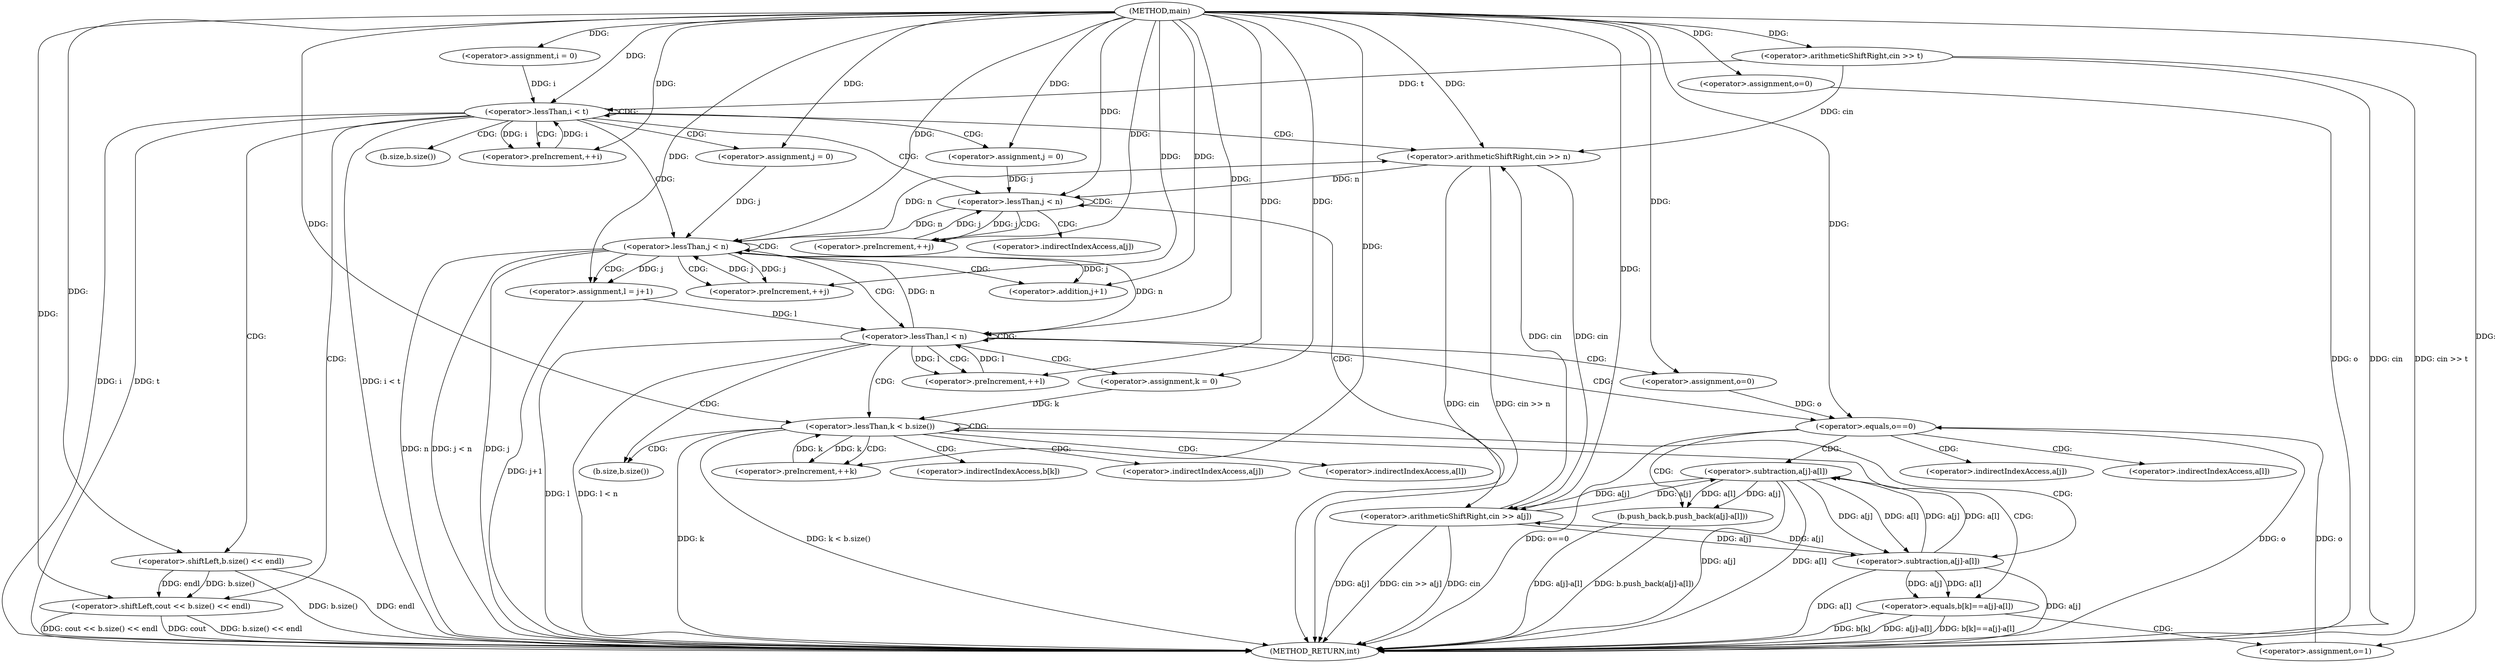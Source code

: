 digraph "main" {  
"1000140" [label = "(METHOD,main)" ]
"1000255" [label = "(METHOD_RETURN,int)" ]
"1000145" [label = "(<operator>.assignment,o=0)" ]
"1000148" [label = "(<operator>.arithmeticShiftRight,cin >> t)" ]
"1000153" [label = "(<operator>.assignment,i = 0)" ]
"1000156" [label = "(<operator>.lessThan,i < t)" ]
"1000159" [label = "(<operator>.preIncrement,++i)" ]
"1000162" [label = "(<operator>.arithmeticShiftRight,cin >> n)" ]
"1000250" [label = "(<operator>.shiftLeft,cout << b.size() << endl)" ]
"1000169" [label = "(<operator>.assignment,j = 0)" ]
"1000172" [label = "(<operator>.lessThan,j < n)" ]
"1000175" [label = "(<operator>.preIncrement,++j)" ]
"1000185" [label = "(<operator>.assignment,j = 0)" ]
"1000188" [label = "(<operator>.lessThan,j < n)" ]
"1000191" [label = "(<operator>.preIncrement,++j)" ]
"1000178" [label = "(<operator>.arithmeticShiftRight,cin >> a[j])" ]
"1000252" [label = "(<operator>.shiftLeft,b.size() << endl)" ]
"1000196" [label = "(<operator>.assignment,l = j+1)" ]
"1000201" [label = "(<operator>.lessThan,l < n)" ]
"1000204" [label = "(<operator>.preIncrement,++l)" ]
"1000207" [label = "(<operator>.assignment,o=0)" ]
"1000198" [label = "(<operator>.addition,j+1)" ]
"1000212" [label = "(<operator>.assignment,k = 0)" ]
"1000215" [label = "(<operator>.lessThan,k < b.size())" ]
"1000218" [label = "(<operator>.preIncrement,++k)" ]
"1000238" [label = "(<operator>.equals,o==0)" ]
"1000242" [label = "(b.push_back,b.push_back(a[j]-a[l]))" ]
"1000222" [label = "(<operator>.equals,b[k]==a[j]-a[l])" ]
"1000234" [label = "(<operator>.assignment,o=1)" ]
"1000243" [label = "(<operator>.subtraction,a[j]-a[l])" ]
"1000226" [label = "(<operator>.subtraction,a[j]-a[l])" ]
"1000253" [label = "(b.size,b.size())" ]
"1000180" [label = "(<operator>.indirectIndexAccess,a[j])" ]
"1000217" [label = "(b.size,b.size())" ]
"1000223" [label = "(<operator>.indirectIndexAccess,b[k])" ]
"1000244" [label = "(<operator>.indirectIndexAccess,a[j])" ]
"1000247" [label = "(<operator>.indirectIndexAccess,a[l])" ]
"1000227" [label = "(<operator>.indirectIndexAccess,a[j])" ]
"1000230" [label = "(<operator>.indirectIndexAccess,a[l])" ]
  "1000145" -> "1000255"  [ label = "DDG: o"] 
  "1000148" -> "1000255"  [ label = "DDG: cin"] 
  "1000148" -> "1000255"  [ label = "DDG: cin >> t"] 
  "1000156" -> "1000255"  [ label = "DDG: i"] 
  "1000156" -> "1000255"  [ label = "DDG: t"] 
  "1000156" -> "1000255"  [ label = "DDG: i < t"] 
  "1000162" -> "1000255"  [ label = "DDG: cin"] 
  "1000162" -> "1000255"  [ label = "DDG: cin >> n"] 
  "1000188" -> "1000255"  [ label = "DDG: j"] 
  "1000188" -> "1000255"  [ label = "DDG: n"] 
  "1000188" -> "1000255"  [ label = "DDG: j < n"] 
  "1000252" -> "1000255"  [ label = "DDG: b.size()"] 
  "1000250" -> "1000255"  [ label = "DDG: b.size() << endl"] 
  "1000250" -> "1000255"  [ label = "DDG: cout << b.size() << endl"] 
  "1000196" -> "1000255"  [ label = "DDG: j+1"] 
  "1000201" -> "1000255"  [ label = "DDG: l"] 
  "1000201" -> "1000255"  [ label = "DDG: l < n"] 
  "1000215" -> "1000255"  [ label = "DDG: k"] 
  "1000215" -> "1000255"  [ label = "DDG: k < b.size()"] 
  "1000238" -> "1000255"  [ label = "DDG: o"] 
  "1000238" -> "1000255"  [ label = "DDG: o==0"] 
  "1000243" -> "1000255"  [ label = "DDG: a[j]"] 
  "1000243" -> "1000255"  [ label = "DDG: a[l]"] 
  "1000242" -> "1000255"  [ label = "DDG: a[j]-a[l]"] 
  "1000242" -> "1000255"  [ label = "DDG: b.push_back(a[j]-a[l])"] 
  "1000222" -> "1000255"  [ label = "DDG: b[k]"] 
  "1000226" -> "1000255"  [ label = "DDG: a[j]"] 
  "1000226" -> "1000255"  [ label = "DDG: a[l]"] 
  "1000222" -> "1000255"  [ label = "DDG: a[j]-a[l]"] 
  "1000222" -> "1000255"  [ label = "DDG: b[k]==a[j]-a[l]"] 
  "1000178" -> "1000255"  [ label = "DDG: cin"] 
  "1000178" -> "1000255"  [ label = "DDG: a[j]"] 
  "1000178" -> "1000255"  [ label = "DDG: cin >> a[j]"] 
  "1000250" -> "1000255"  [ label = "DDG: cout"] 
  "1000252" -> "1000255"  [ label = "DDG: endl"] 
  "1000140" -> "1000145"  [ label = "DDG: "] 
  "1000140" -> "1000148"  [ label = "DDG: "] 
  "1000140" -> "1000153"  [ label = "DDG: "] 
  "1000153" -> "1000156"  [ label = "DDG: i"] 
  "1000159" -> "1000156"  [ label = "DDG: i"] 
  "1000140" -> "1000156"  [ label = "DDG: "] 
  "1000148" -> "1000156"  [ label = "DDG: t"] 
  "1000156" -> "1000159"  [ label = "DDG: i"] 
  "1000140" -> "1000159"  [ label = "DDG: "] 
  "1000148" -> "1000162"  [ label = "DDG: cin"] 
  "1000178" -> "1000162"  [ label = "DDG: cin"] 
  "1000140" -> "1000162"  [ label = "DDG: "] 
  "1000188" -> "1000162"  [ label = "DDG: n"] 
  "1000140" -> "1000169"  [ label = "DDG: "] 
  "1000140" -> "1000185"  [ label = "DDG: "] 
  "1000140" -> "1000250"  [ label = "DDG: "] 
  "1000252" -> "1000250"  [ label = "DDG: endl"] 
  "1000252" -> "1000250"  [ label = "DDG: b.size()"] 
  "1000169" -> "1000172"  [ label = "DDG: j"] 
  "1000175" -> "1000172"  [ label = "DDG: j"] 
  "1000140" -> "1000172"  [ label = "DDG: "] 
  "1000162" -> "1000172"  [ label = "DDG: n"] 
  "1000172" -> "1000175"  [ label = "DDG: j"] 
  "1000140" -> "1000175"  [ label = "DDG: "] 
  "1000185" -> "1000188"  [ label = "DDG: j"] 
  "1000191" -> "1000188"  [ label = "DDG: j"] 
  "1000140" -> "1000188"  [ label = "DDG: "] 
  "1000172" -> "1000188"  [ label = "DDG: n"] 
  "1000201" -> "1000188"  [ label = "DDG: n"] 
  "1000140" -> "1000191"  [ label = "DDG: "] 
  "1000188" -> "1000191"  [ label = "DDG: j"] 
  "1000140" -> "1000252"  [ label = "DDG: "] 
  "1000162" -> "1000178"  [ label = "DDG: cin"] 
  "1000140" -> "1000178"  [ label = "DDG: "] 
  "1000243" -> "1000178"  [ label = "DDG: a[j]"] 
  "1000226" -> "1000178"  [ label = "DDG: a[j]"] 
  "1000140" -> "1000196"  [ label = "DDG: "] 
  "1000188" -> "1000196"  [ label = "DDG: j"] 
  "1000196" -> "1000201"  [ label = "DDG: l"] 
  "1000204" -> "1000201"  [ label = "DDG: l"] 
  "1000140" -> "1000201"  [ label = "DDG: "] 
  "1000188" -> "1000201"  [ label = "DDG: n"] 
  "1000201" -> "1000204"  [ label = "DDG: l"] 
  "1000140" -> "1000204"  [ label = "DDG: "] 
  "1000140" -> "1000207"  [ label = "DDG: "] 
  "1000188" -> "1000198"  [ label = "DDG: j"] 
  "1000140" -> "1000198"  [ label = "DDG: "] 
  "1000140" -> "1000212"  [ label = "DDG: "] 
  "1000212" -> "1000215"  [ label = "DDG: k"] 
  "1000218" -> "1000215"  [ label = "DDG: k"] 
  "1000140" -> "1000215"  [ label = "DDG: "] 
  "1000215" -> "1000218"  [ label = "DDG: k"] 
  "1000140" -> "1000218"  [ label = "DDG: "] 
  "1000207" -> "1000238"  [ label = "DDG: o"] 
  "1000234" -> "1000238"  [ label = "DDG: o"] 
  "1000140" -> "1000238"  [ label = "DDG: "] 
  "1000243" -> "1000242"  [ label = "DDG: a[l]"] 
  "1000243" -> "1000242"  [ label = "DDG: a[j]"] 
  "1000226" -> "1000222"  [ label = "DDG: a[l]"] 
  "1000226" -> "1000222"  [ label = "DDG: a[j]"] 
  "1000140" -> "1000234"  [ label = "DDG: "] 
  "1000226" -> "1000243"  [ label = "DDG: a[j]"] 
  "1000178" -> "1000243"  [ label = "DDG: a[j]"] 
  "1000226" -> "1000243"  [ label = "DDG: a[l]"] 
  "1000243" -> "1000226"  [ label = "DDG: a[j]"] 
  "1000178" -> "1000226"  [ label = "DDG: a[j]"] 
  "1000243" -> "1000226"  [ label = "DDG: a[l]"] 
  "1000156" -> "1000156"  [ label = "CDG: "] 
  "1000156" -> "1000172"  [ label = "CDG: "] 
  "1000156" -> "1000169"  [ label = "CDG: "] 
  "1000156" -> "1000188"  [ label = "CDG: "] 
  "1000156" -> "1000253"  [ label = "CDG: "] 
  "1000156" -> "1000159"  [ label = "CDG: "] 
  "1000156" -> "1000252"  [ label = "CDG: "] 
  "1000156" -> "1000250"  [ label = "CDG: "] 
  "1000156" -> "1000162"  [ label = "CDG: "] 
  "1000156" -> "1000185"  [ label = "CDG: "] 
  "1000172" -> "1000180"  [ label = "CDG: "] 
  "1000172" -> "1000172"  [ label = "CDG: "] 
  "1000172" -> "1000178"  [ label = "CDG: "] 
  "1000172" -> "1000175"  [ label = "CDG: "] 
  "1000188" -> "1000191"  [ label = "CDG: "] 
  "1000188" -> "1000196"  [ label = "CDG: "] 
  "1000188" -> "1000188"  [ label = "CDG: "] 
  "1000188" -> "1000201"  [ label = "CDG: "] 
  "1000188" -> "1000198"  [ label = "CDG: "] 
  "1000201" -> "1000238"  [ label = "CDG: "] 
  "1000201" -> "1000212"  [ label = "CDG: "] 
  "1000201" -> "1000204"  [ label = "CDG: "] 
  "1000201" -> "1000215"  [ label = "CDG: "] 
  "1000201" -> "1000207"  [ label = "CDG: "] 
  "1000201" -> "1000201"  [ label = "CDG: "] 
  "1000201" -> "1000217"  [ label = "CDG: "] 
  "1000215" -> "1000227"  [ label = "CDG: "] 
  "1000215" -> "1000230"  [ label = "CDG: "] 
  "1000215" -> "1000215"  [ label = "CDG: "] 
  "1000215" -> "1000222"  [ label = "CDG: "] 
  "1000215" -> "1000218"  [ label = "CDG: "] 
  "1000215" -> "1000217"  [ label = "CDG: "] 
  "1000215" -> "1000223"  [ label = "CDG: "] 
  "1000215" -> "1000226"  [ label = "CDG: "] 
  "1000238" -> "1000247"  [ label = "CDG: "] 
  "1000238" -> "1000243"  [ label = "CDG: "] 
  "1000238" -> "1000244"  [ label = "CDG: "] 
  "1000238" -> "1000242"  [ label = "CDG: "] 
  "1000222" -> "1000234"  [ label = "CDG: "] 
}
